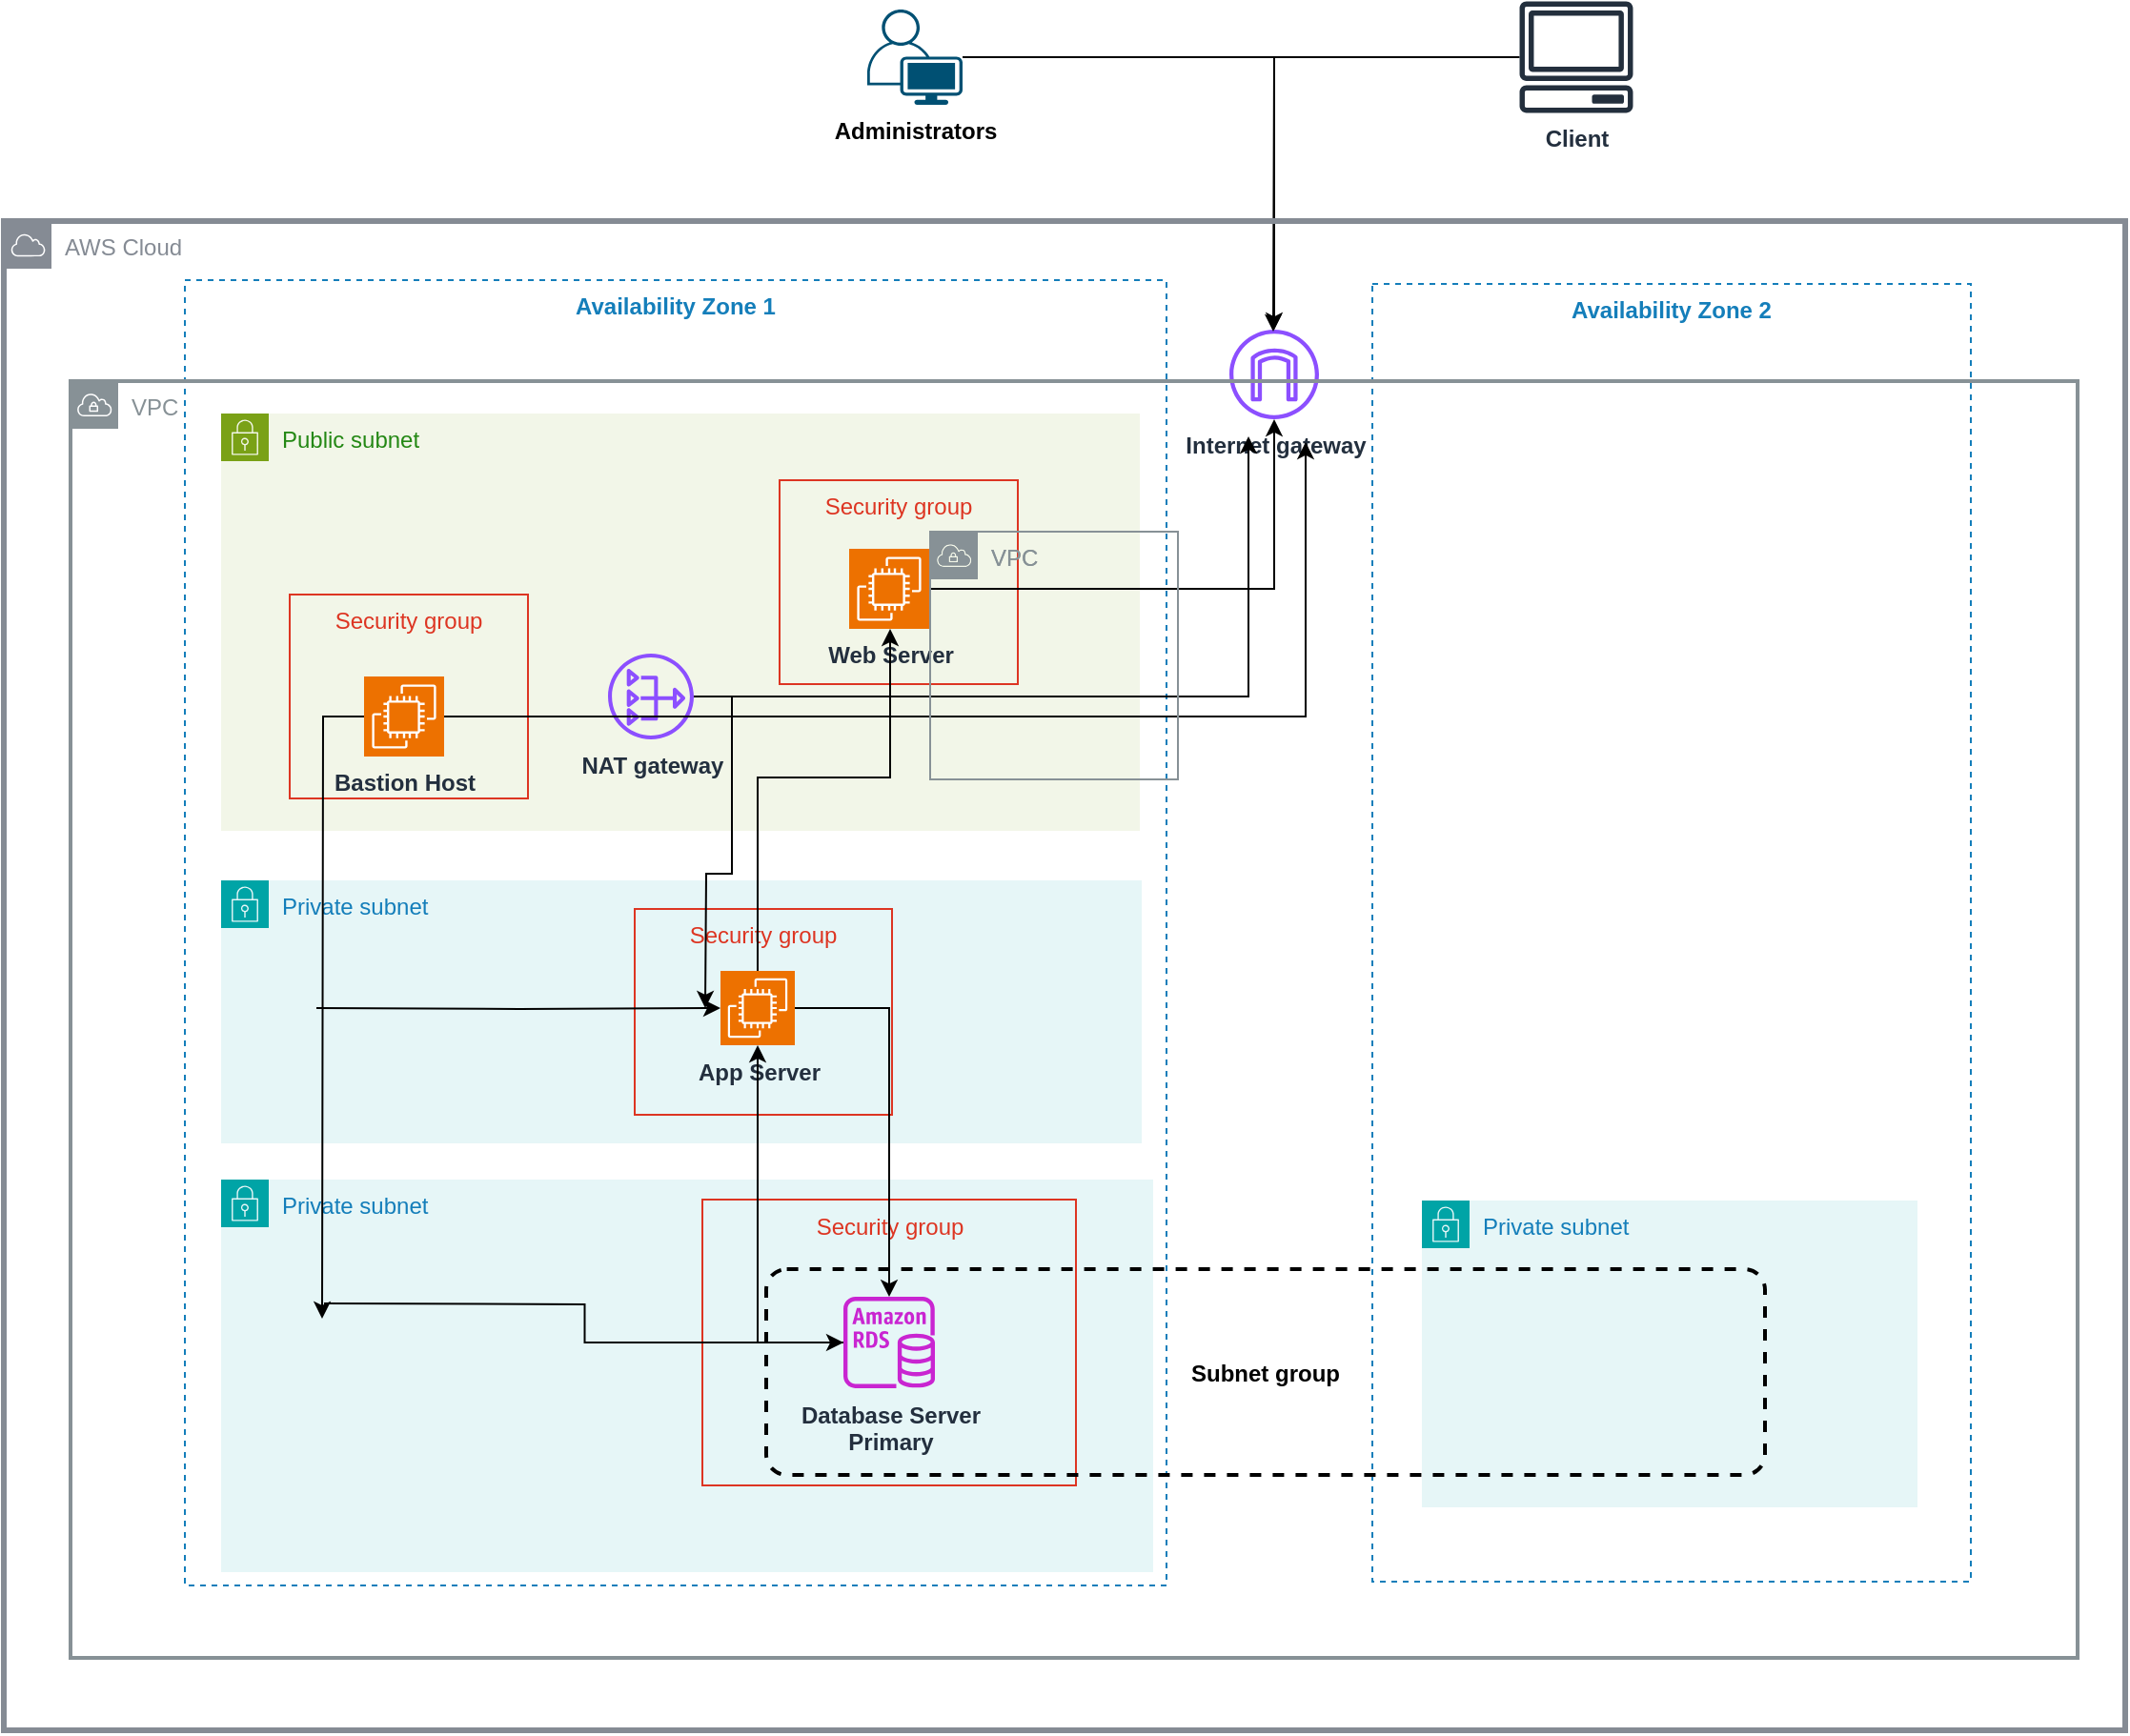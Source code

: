 <mxfile version="26.0.2">
  <diagram name="Page-1" id="aLU6WSp19X9jY69dssPf">
    <mxGraphModel dx="1964" dy="1702" grid="0" gridSize="10" guides="1" tooltips="1" connect="1" arrows="1" fold="1" page="1" pageScale="1" pageWidth="850" pageHeight="1100" math="0" shadow="0">
      <root>
        <mxCell id="0" />
        <mxCell id="1" parent="0" />
        <mxCell id="1rufcNaiCAI4Pa2wRdwh-32" value="Private subnet" style="points=[[0,0],[0.25,0],[0.5,0],[0.75,0],[1,0],[1,0.25],[1,0.5],[1,0.75],[1,1],[0.75,1],[0.5,1],[0.25,1],[0,1],[0,0.75],[0,0.5],[0,0.25]];outlineConnect=0;gradientColor=none;html=1;whiteSpace=wrap;fontSize=12;fontStyle=0;container=1;pointerEvents=0;collapsible=0;recursiveResize=0;shape=mxgraph.aws4.group;grIcon=mxgraph.aws4.group_security_group;grStroke=0;strokeColor=#00A4A6;fillColor=#E6F6F7;verticalAlign=top;align=left;spacingLeft=30;fontColor=#147EBA;dashed=0;" vertex="1" parent="1">
          <mxGeometry x="730" y="514" width="260" height="161" as="geometry" />
        </mxCell>
        <mxCell id="1rufcNaiCAI4Pa2wRdwh-30" value="&lt;b&gt;Availability Zone 1&lt;br&gt;&lt;/b&gt;" style="fillColor=none;strokeColor=#147EBA;dashed=1;verticalAlign=top;fontStyle=0;fontColor=#147EBA;whiteSpace=wrap;html=1;" vertex="1" parent="1">
          <mxGeometry x="81" y="31" width="515" height="685" as="geometry" />
        </mxCell>
        <mxCell id="1rufcNaiCAI4Pa2wRdwh-29" value="Public subnet" style="points=[[0,0],[0.25,0],[0.5,0],[0.75,0],[1,0],[1,0.25],[1,0.5],[1,0.75],[1,1],[0.75,1],[0.5,1],[0.25,1],[0,1],[0,0.75],[0,0.5],[0,0.25]];outlineConnect=0;gradientColor=none;html=1;whiteSpace=wrap;fontSize=12;fontStyle=0;container=1;pointerEvents=0;collapsible=0;recursiveResize=0;shape=mxgraph.aws4.group;grIcon=mxgraph.aws4.group_security_group;grStroke=0;strokeColor=#7AA116;fillColor=#F2F6E8;verticalAlign=top;align=left;spacingLeft=30;fontColor=#248814;dashed=0;" vertex="1" parent="1">
          <mxGeometry x="100" y="101" width="482" height="219" as="geometry" />
        </mxCell>
        <mxCell id="1rufcNaiCAI4Pa2wRdwh-27" value="Private subnet" style="points=[[0,0],[0.25,0],[0.5,0],[0.75,0],[1,0],[1,0.25],[1,0.5],[1,0.75],[1,1],[0.75,1],[0.5,1],[0.25,1],[0,1],[0,0.75],[0,0.5],[0,0.25]];outlineConnect=0;gradientColor=none;html=1;whiteSpace=wrap;fontSize=12;fontStyle=0;container=1;pointerEvents=0;collapsible=0;recursiveResize=0;shape=mxgraph.aws4.group;grIcon=mxgraph.aws4.group_security_group;grStroke=0;strokeColor=#00A4A6;fillColor=#E6F6F7;verticalAlign=top;align=left;spacingLeft=30;fontColor=#147EBA;dashed=0;" vertex="1" parent="1">
          <mxGeometry x="100" y="346" width="483" height="138" as="geometry" />
        </mxCell>
        <mxCell id="1rufcNaiCAI4Pa2wRdwh-28" value="Private subnet" style="points=[[0,0],[0.25,0],[0.5,0],[0.75,0],[1,0],[1,0.25],[1,0.5],[1,0.75],[1,1],[0.75,1],[0.5,1],[0.25,1],[0,1],[0,0.75],[0,0.5],[0,0.25]];outlineConnect=0;gradientColor=none;html=1;whiteSpace=wrap;fontSize=12;fontStyle=0;container=1;pointerEvents=0;collapsible=0;recursiveResize=0;shape=mxgraph.aws4.group;grIcon=mxgraph.aws4.group_security_group;grStroke=0;strokeColor=#00A4A6;fillColor=#E6F6F7;verticalAlign=top;align=left;spacingLeft=30;fontColor=#147EBA;dashed=0;" vertex="1" parent="1">
          <mxGeometry x="100" y="503" width="489" height="206" as="geometry" />
        </mxCell>
        <mxCell id="1rufcNaiCAI4Pa2wRdwh-8" value="Security group" style="fillColor=none;strokeColor=#DD3522;verticalAlign=top;fontStyle=0;fontColor=#DD3522;whiteSpace=wrap;html=1;" vertex="1" parent="1rufcNaiCAI4Pa2wRdwh-28">
          <mxGeometry x="252.5" y="10.5" width="196" height="150" as="geometry" />
        </mxCell>
        <mxCell id="1rufcNaiCAI4Pa2wRdwh-9" value="&lt;div&gt;&lt;b&gt;Database Server&lt;/b&gt;&lt;/div&gt;&lt;div&gt;&lt;b&gt;Primary&lt;br&gt;&lt;/b&gt;&lt;/div&gt;" style="sketch=0;outlineConnect=0;fontColor=#232F3E;gradientColor=none;fillColor=#C925D1;strokeColor=none;dashed=0;verticalLabelPosition=bottom;verticalAlign=top;align=center;html=1;fontSize=12;fontStyle=0;aspect=fixed;pointerEvents=1;shape=mxgraph.aws4.rds_instance;" vertex="1" parent="1rufcNaiCAI4Pa2wRdwh-28">
          <mxGeometry x="326.5" y="61.5" width="48" height="48" as="geometry" />
        </mxCell>
        <mxCell id="1rufcNaiCAI4Pa2wRdwh-6" value="Security group" style="fillColor=none;strokeColor=#DD3522;verticalAlign=top;fontStyle=0;fontColor=#DD3522;whiteSpace=wrap;html=1;" vertex="1" parent="1">
          <mxGeometry x="317" y="361" width="135" height="108" as="geometry" />
        </mxCell>
        <mxCell id="1rufcNaiCAI4Pa2wRdwh-1" value="Security group" style="fillColor=none;strokeColor=#DD3522;verticalAlign=top;fontStyle=0;fontColor=#DD3522;whiteSpace=wrap;html=1;" vertex="1" parent="1">
          <mxGeometry x="136" y="196" width="125" height="107" as="geometry" />
        </mxCell>
        <mxCell id="1rufcNaiCAI4Pa2wRdwh-20" style="edgeStyle=orthogonalEdgeStyle;rounded=0;orthogonalLoop=1;jettySize=auto;html=1;exitX=0;exitY=0.5;exitDx=0;exitDy=0;exitPerimeter=0;" edge="1" parent="1" source="1rufcNaiCAI4Pa2wRdwh-2">
          <mxGeometry relative="1" as="geometry">
            <mxPoint x="153" y="576" as="targetPoint" />
          </mxGeometry>
        </mxCell>
        <mxCell id="1rufcNaiCAI4Pa2wRdwh-2" value="&lt;b&gt;Bastion Host&lt;br&gt;&lt;/b&gt;" style="sketch=0;points=[[0,0,0],[0.25,0,0],[0.5,0,0],[0.75,0,0],[1,0,0],[0,1,0],[0.25,1,0],[0.5,1,0],[0.75,1,0],[1,1,0],[0,0.25,0],[0,0.5,0],[0,0.75,0],[1,0.25,0],[1,0.5,0],[1,0.75,0]];outlineConnect=0;fontColor=#232F3E;fillColor=#ED7100;strokeColor=#ffffff;dashed=0;verticalLabelPosition=bottom;verticalAlign=top;align=center;html=1;fontSize=12;fontStyle=0;aspect=fixed;shape=mxgraph.aws4.resourceIcon;resIcon=mxgraph.aws4.ec2;" vertex="1" parent="1">
          <mxGeometry x="175" y="239" width="42" height="42" as="geometry" />
        </mxCell>
        <mxCell id="1rufcNaiCAI4Pa2wRdwh-3" value="Security group" style="fillColor=none;strokeColor=#DD3522;verticalAlign=top;fontStyle=0;fontColor=#DD3522;whiteSpace=wrap;html=1;" vertex="1" parent="1">
          <mxGeometry x="393" y="136" width="125" height="107" as="geometry" />
        </mxCell>
        <mxCell id="1rufcNaiCAI4Pa2wRdwh-13" style="edgeStyle=orthogonalEdgeStyle;rounded=0;orthogonalLoop=1;jettySize=auto;html=1;" edge="1" parent="1" source="1rufcNaiCAI4Pa2wRdwh-4" target="1rufcNaiCAI4Pa2wRdwh-9">
          <mxGeometry relative="1" as="geometry" />
        </mxCell>
        <mxCell id="1rufcNaiCAI4Pa2wRdwh-22" style="edgeStyle=orthogonalEdgeStyle;rounded=0;orthogonalLoop=1;jettySize=auto;html=1;exitX=0;exitY=0.5;exitDx=0;exitDy=0;exitPerimeter=0;entryX=0;entryY=0.5;entryDx=0;entryDy=0;entryPerimeter=0;" edge="1" parent="1" target="1rufcNaiCAI4Pa2wRdwh-4">
          <mxGeometry relative="1" as="geometry">
            <mxPoint x="150" y="413" as="sourcePoint" />
          </mxGeometry>
        </mxCell>
        <mxCell id="1rufcNaiCAI4Pa2wRdwh-4" value="&lt;b&gt;App Server&lt;br&gt;&lt;/b&gt;" style="sketch=0;points=[[0,0,0],[0.25,0,0],[0.5,0,0],[0.75,0,0],[1,0,0],[0,1,0],[0.25,1,0],[0.5,1,0],[0.75,1,0],[1,1,0],[0,0.25,0],[0,0.5,0],[0,0.75,0],[1,0.25,0],[1,0.5,0],[1,0.75,0]];outlineConnect=0;fontColor=#232F3E;fillColor=#ED7100;strokeColor=#ffffff;dashed=0;verticalLabelPosition=bottom;verticalAlign=top;align=center;html=1;fontSize=12;fontStyle=0;aspect=fixed;shape=mxgraph.aws4.resourceIcon;resIcon=mxgraph.aws4.ec2;" vertex="1" parent="1">
          <mxGeometry x="362" y="393.5" width="39" height="39" as="geometry" />
        </mxCell>
        <mxCell id="1rufcNaiCAI4Pa2wRdwh-23" style="edgeStyle=orthogonalEdgeStyle;rounded=0;orthogonalLoop=1;jettySize=auto;html=1;exitX=1;exitY=0.5;exitDx=0;exitDy=0;exitPerimeter=0;" edge="1" parent="1" source="1rufcNaiCAI4Pa2wRdwh-7" target="1rufcNaiCAI4Pa2wRdwh-11">
          <mxGeometry relative="1" as="geometry" />
        </mxCell>
        <mxCell id="1rufcNaiCAI4Pa2wRdwh-7" value="&lt;b&gt;Web Server&lt;br&gt;&lt;/b&gt;" style="sketch=0;points=[[0,0,0],[0.25,0,0],[0.5,0,0],[0.75,0,0],[1,0,0],[0,1,0],[0.25,1,0],[0.5,1,0],[0.75,1,0],[1,1,0],[0,0.25,0],[0,0.5,0],[0,0.75,0],[1,0.25,0],[1,0.5,0],[1,0.75,0]];outlineConnect=0;fontColor=#232F3E;fillColor=#ED7100;strokeColor=#ffffff;dashed=0;verticalLabelPosition=bottom;verticalAlign=top;align=center;html=1;fontSize=12;fontStyle=0;aspect=fixed;shape=mxgraph.aws4.resourceIcon;resIcon=mxgraph.aws4.ec2;" vertex="1" parent="1">
          <mxGeometry x="429.5" y="172" width="42" height="42" as="geometry" />
        </mxCell>
        <mxCell id="1rufcNaiCAI4Pa2wRdwh-21" style="edgeStyle=orthogonalEdgeStyle;rounded=0;orthogonalLoop=1;jettySize=auto;html=1;" edge="1" parent="1" target="1rufcNaiCAI4Pa2wRdwh-9">
          <mxGeometry relative="1" as="geometry">
            <mxPoint x="154" y="568" as="sourcePoint" />
          </mxGeometry>
        </mxCell>
        <mxCell id="1rufcNaiCAI4Pa2wRdwh-26" style="edgeStyle=orthogonalEdgeStyle;rounded=0;orthogonalLoop=1;jettySize=auto;html=1;" edge="1" parent="1" source="1rufcNaiCAI4Pa2wRdwh-10">
          <mxGeometry relative="1" as="geometry">
            <mxPoint x="354" y="413" as="targetPoint" />
          </mxGeometry>
        </mxCell>
        <mxCell id="1rufcNaiCAI4Pa2wRdwh-10" value="&lt;b&gt;NAT gateway&lt;br&gt;&lt;/b&gt;" style="sketch=0;outlineConnect=0;fontColor=#232F3E;gradientColor=none;fillColor=#8C4FFF;strokeColor=none;dashed=0;verticalLabelPosition=bottom;verticalAlign=top;align=center;html=1;fontSize=12;fontStyle=0;aspect=fixed;pointerEvents=1;shape=mxgraph.aws4.nat_gateway;" vertex="1" parent="1">
          <mxGeometry x="303" y="227" width="45" height="45" as="geometry" />
        </mxCell>
        <mxCell id="1rufcNaiCAI4Pa2wRdwh-11" value="&lt;b&gt;Internet gateway&lt;br&gt;&lt;/b&gt;" style="sketch=0;outlineConnect=0;fontColor=#232F3E;gradientColor=none;fillColor=#8C4FFF;strokeColor=none;dashed=0;verticalLabelPosition=bottom;verticalAlign=top;align=center;html=1;fontSize=12;fontStyle=0;aspect=fixed;pointerEvents=1;shape=mxgraph.aws4.internet_gateway;" vertex="1" parent="1">
          <mxGeometry x="629" y="57" width="47" height="47" as="geometry" />
        </mxCell>
        <mxCell id="1rufcNaiCAI4Pa2wRdwh-14" style="edgeStyle=orthogonalEdgeStyle;rounded=0;orthogonalLoop=1;jettySize=auto;html=1;entryX=0.5;entryY=1;entryDx=0;entryDy=0;entryPerimeter=0;" edge="1" parent="1" source="1rufcNaiCAI4Pa2wRdwh-9" target="1rufcNaiCAI4Pa2wRdwh-4">
          <mxGeometry relative="1" as="geometry" />
        </mxCell>
        <mxCell id="1rufcNaiCAI4Pa2wRdwh-16" style="edgeStyle=orthogonalEdgeStyle;rounded=0;orthogonalLoop=1;jettySize=auto;html=1;exitX=0.5;exitY=0;exitDx=0;exitDy=0;exitPerimeter=0;" edge="1" parent="1" source="1rufcNaiCAI4Pa2wRdwh-4" target="1rufcNaiCAI4Pa2wRdwh-7">
          <mxGeometry relative="1" as="geometry">
            <Array as="points">
              <mxPoint x="451" y="292" />
            </Array>
          </mxGeometry>
        </mxCell>
        <mxCell id="1rufcNaiCAI4Pa2wRdwh-24" style="edgeStyle=orthogonalEdgeStyle;rounded=0;orthogonalLoop=1;jettySize=auto;html=1;entryX=0.213;entryY=1.192;entryDx=0;entryDy=0;entryPerimeter=0;" edge="1" parent="1" source="1rufcNaiCAI4Pa2wRdwh-10" target="1rufcNaiCAI4Pa2wRdwh-11">
          <mxGeometry relative="1" as="geometry" />
        </mxCell>
        <mxCell id="1rufcNaiCAI4Pa2wRdwh-25" style="edgeStyle=orthogonalEdgeStyle;rounded=0;orthogonalLoop=1;jettySize=auto;html=1;exitX=1;exitY=0.5;exitDx=0;exitDy=0;exitPerimeter=0;entryX=0.851;entryY=1.255;entryDx=0;entryDy=0;entryPerimeter=0;" edge="1" parent="1" source="1rufcNaiCAI4Pa2wRdwh-2" target="1rufcNaiCAI4Pa2wRdwh-11">
          <mxGeometry relative="1" as="geometry" />
        </mxCell>
        <mxCell id="1rufcNaiCAI4Pa2wRdwh-31" value="&lt;b&gt;Availability Zone 2&lt;br&gt;&lt;/b&gt;" style="fillColor=none;strokeColor=#147EBA;dashed=1;verticalAlign=top;fontStyle=0;fontColor=#147EBA;whiteSpace=wrap;html=1;" vertex="1" parent="1">
          <mxGeometry x="704" y="33" width="314" height="681" as="geometry" />
        </mxCell>
        <mxCell id="1rufcNaiCAI4Pa2wRdwh-33" value="Subnet group" style="rounded=1;arcSize=10;dashed=1;fillColor=none;gradientColor=none;strokeWidth=2;fontStyle=1" vertex="1" parent="1">
          <mxGeometry x="386" y="550" width="524" height="108" as="geometry" />
        </mxCell>
        <mxCell id="1rufcNaiCAI4Pa2wRdwh-38" style="edgeStyle=orthogonalEdgeStyle;rounded=0;orthogonalLoop=1;jettySize=auto;html=1;" edge="1" parent="1" source="1rufcNaiCAI4Pa2wRdwh-35">
          <mxGeometry relative="1" as="geometry">
            <mxPoint x="652" y="58" as="targetPoint" />
          </mxGeometry>
        </mxCell>
        <mxCell id="1rufcNaiCAI4Pa2wRdwh-35" value="&lt;b&gt;Client&lt;/b&gt;" style="sketch=0;outlineConnect=0;fontColor=#232F3E;gradientColor=none;fillColor=#232F3D;strokeColor=none;dashed=0;verticalLabelPosition=bottom;verticalAlign=top;align=center;html=1;fontSize=12;fontStyle=0;aspect=fixed;pointerEvents=1;shape=mxgraph.aws4.client;" vertex="1" parent="1">
          <mxGeometry x="781" y="-115.23" width="60" height="58.46" as="geometry" />
        </mxCell>
        <mxCell id="1rufcNaiCAI4Pa2wRdwh-37" style="edgeStyle=orthogonalEdgeStyle;rounded=0;orthogonalLoop=1;jettySize=auto;html=1;" edge="1" parent="1" source="1rufcNaiCAI4Pa2wRdwh-36" target="1rufcNaiCAI4Pa2wRdwh-11">
          <mxGeometry relative="1" as="geometry" />
        </mxCell>
        <mxCell id="1rufcNaiCAI4Pa2wRdwh-36" value="&lt;b&gt;Administrators&lt;/b&gt;" style="points=[[0.35,0,0],[0.98,0.51,0],[1,0.71,0],[0.67,1,0],[0,0.795,0],[0,0.65,0]];verticalLabelPosition=bottom;sketch=0;html=1;verticalAlign=top;aspect=fixed;align=center;pointerEvents=1;shape=mxgraph.cisco19.user;fillColor=#005073;strokeColor=none;" vertex="1" parent="1">
          <mxGeometry x="439" y="-111" width="50" height="50" as="geometry" />
        </mxCell>
        <mxCell id="1rufcNaiCAI4Pa2wRdwh-39" value="VPC" style="sketch=0;outlineConnect=0;gradientColor=none;html=1;whiteSpace=wrap;fontSize=12;fontStyle=0;shape=mxgraph.aws4.group;grIcon=mxgraph.aws4.group_vpc;strokeColor=#879196;fillColor=none;verticalAlign=top;align=left;spacingLeft=30;fontColor=#879196;dashed=0;" vertex="1" parent="1">
          <mxGeometry x="472" y="163" width="130" height="130" as="geometry" />
        </mxCell>
        <mxCell id="1rufcNaiCAI4Pa2wRdwh-40" value="VPC" style="sketch=0;outlineConnect=0;gradientColor=none;html=1;whiteSpace=wrap;fontSize=12;fontStyle=0;shape=mxgraph.aws4.group;grIcon=mxgraph.aws4.group_vpc;strokeColor=#879196;fillColor=none;verticalAlign=top;align=left;spacingLeft=30;fontColor=#879196;dashed=0;" vertex="1" parent="1">
          <mxGeometry x="472" y="163" width="130" height="130" as="geometry" />
        </mxCell>
        <mxCell id="1rufcNaiCAI4Pa2wRdwh-41" value="VPC" style="sketch=0;outlineConnect=0;gradientColor=none;html=1;whiteSpace=wrap;fontSize=12;fontStyle=0;shape=mxgraph.aws4.group;grIcon=mxgraph.aws4.group_vpc;strokeColor=#879196;fillColor=none;verticalAlign=top;align=left;spacingLeft=30;fontColor=#879196;strokeWidth=2;" vertex="1" parent="1">
          <mxGeometry x="21" y="84" width="1053" height="670" as="geometry" />
        </mxCell>
        <mxCell id="1rufcNaiCAI4Pa2wRdwh-42" value="AWS Cloud" style="sketch=0;outlineConnect=0;gradientColor=none;html=1;whiteSpace=wrap;fontSize=12;fontStyle=0;shape=mxgraph.aws4.group;grIcon=mxgraph.aws4.group_aws_cloud;strokeColor=#858B94;fillColor=none;verticalAlign=top;align=left;spacingLeft=30;fontColor=#858B94;dashed=0;strokeWidth=3;perimeterSpacing=2;" vertex="1" parent="1">
          <mxGeometry x="-14" width="1113" height="792" as="geometry" />
        </mxCell>
      </root>
    </mxGraphModel>
  </diagram>
</mxfile>
